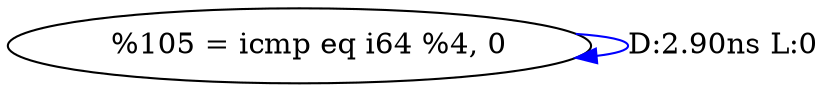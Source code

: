 digraph {
Node0x3cd3780[label="  %105 = icmp eq i64 %4, 0"];
Node0x3cd3780 -> Node0x3cd3780[label="D:2.90ns L:0",color=blue];
}

